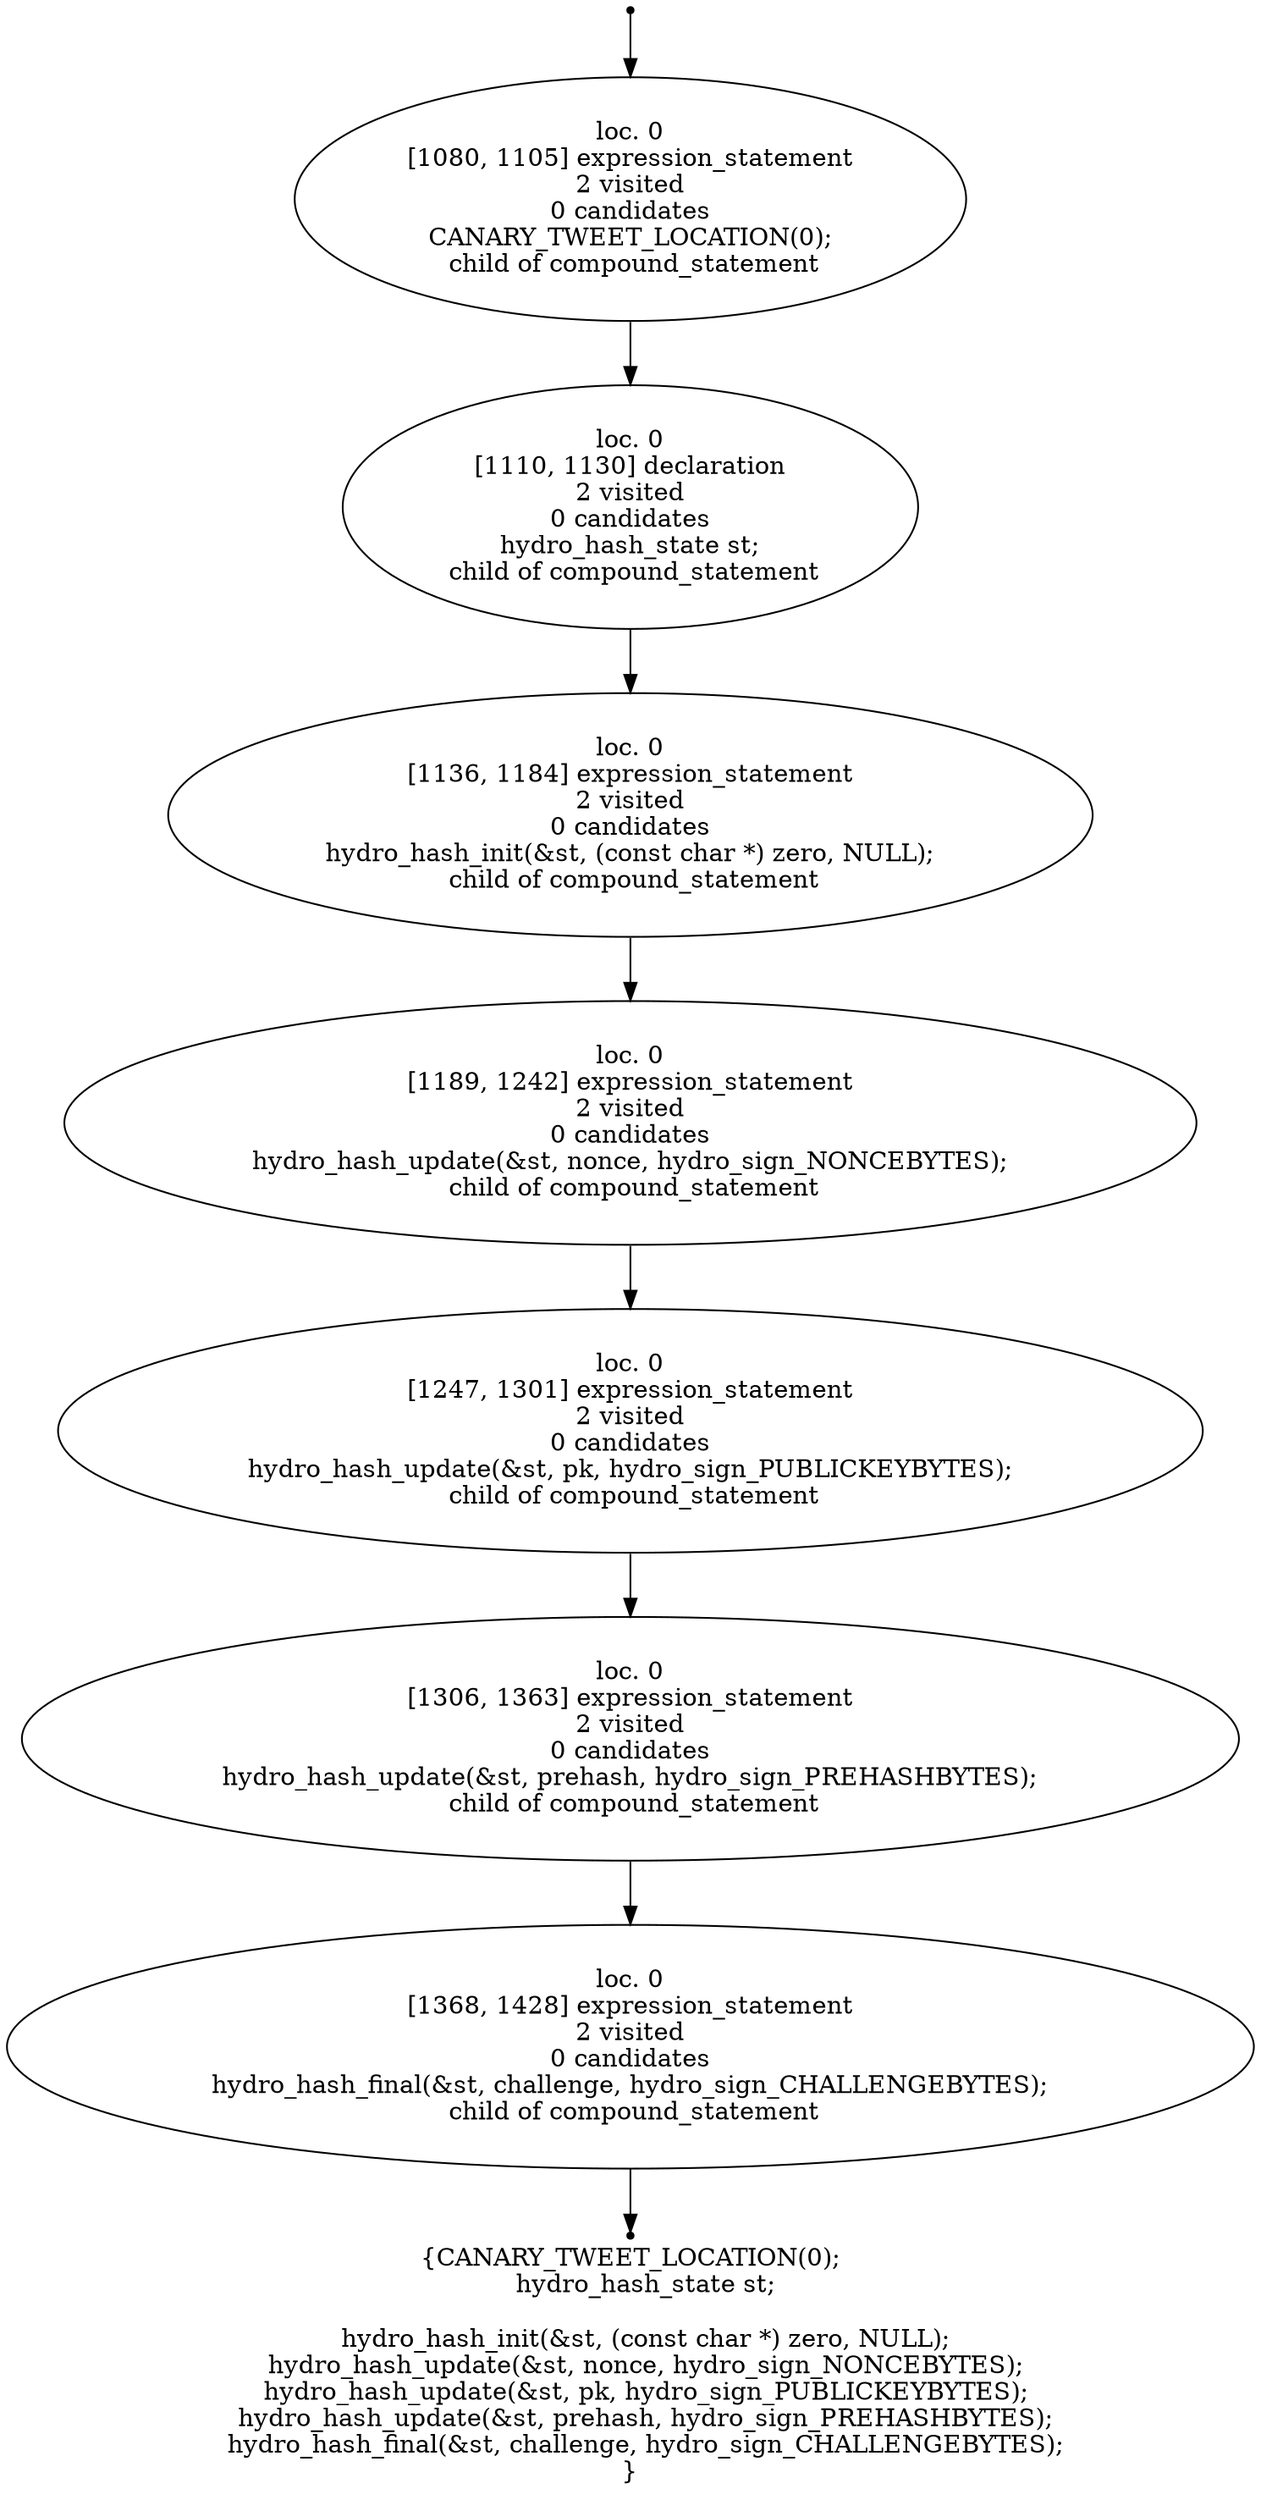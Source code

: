 digraph hydro_sign_challenge_localised_1 {
	initial [shape=point]
	initial -> "loc. 0
[1080, 1105] expression_statement
2 visited
0 candidates
 CANARY_TWEET_LOCATION(0); 
 child of compound_statement"
	final [shape=point]
	"loc. 0
[1368, 1428] expression_statement
2 visited
0 candidates
 hydro_hash_final(&st, challenge, hydro_sign_CHALLENGEBYTES); 
 child of compound_statement" -> final
	"loc. 0
[1080, 1105] expression_statement
2 visited
0 candidates
 CANARY_TWEET_LOCATION(0); 
 child of compound_statement"
	"loc. 0
[1080, 1105] expression_statement
2 visited
0 candidates
 CANARY_TWEET_LOCATION(0); 
 child of compound_statement" -> "loc. 0
[1110, 1130] declaration
2 visited
0 candidates
 hydro_hash_state st; 
 child of compound_statement"
	"loc. 0
[1110, 1130] declaration
2 visited
0 candidates
 hydro_hash_state st; 
 child of compound_statement"
	"loc. 0
[1110, 1130] declaration
2 visited
0 candidates
 hydro_hash_state st; 
 child of compound_statement" -> "loc. 0
[1136, 1184] expression_statement
2 visited
0 candidates
 hydro_hash_init(&st, (const char *) zero, NULL); 
 child of compound_statement"
	"loc. 0
[1136, 1184] expression_statement
2 visited
0 candidates
 hydro_hash_init(&st, (const char *) zero, NULL); 
 child of compound_statement"
	"loc. 0
[1136, 1184] expression_statement
2 visited
0 candidates
 hydro_hash_init(&st, (const char *) zero, NULL); 
 child of compound_statement" -> "loc. 0
[1189, 1242] expression_statement
2 visited
0 candidates
 hydro_hash_update(&st, nonce, hydro_sign_NONCEBYTES); 
 child of compound_statement"
	"loc. 0
[1189, 1242] expression_statement
2 visited
0 candidates
 hydro_hash_update(&st, nonce, hydro_sign_NONCEBYTES); 
 child of compound_statement"
	"loc. 0
[1189, 1242] expression_statement
2 visited
0 candidates
 hydro_hash_update(&st, nonce, hydro_sign_NONCEBYTES); 
 child of compound_statement" -> "loc. 0
[1247, 1301] expression_statement
2 visited
0 candidates
 hydro_hash_update(&st, pk, hydro_sign_PUBLICKEYBYTES); 
 child of compound_statement"
	"loc. 0
[1247, 1301] expression_statement
2 visited
0 candidates
 hydro_hash_update(&st, pk, hydro_sign_PUBLICKEYBYTES); 
 child of compound_statement"
	"loc. 0
[1247, 1301] expression_statement
2 visited
0 candidates
 hydro_hash_update(&st, pk, hydro_sign_PUBLICKEYBYTES); 
 child of compound_statement" -> "loc. 0
[1306, 1363] expression_statement
2 visited
0 candidates
 hydro_hash_update(&st, prehash, hydro_sign_PREHASHBYTES); 
 child of compound_statement"
	"loc. 0
[1306, 1363] expression_statement
2 visited
0 candidates
 hydro_hash_update(&st, prehash, hydro_sign_PREHASHBYTES); 
 child of compound_statement"
	"loc. 0
[1306, 1363] expression_statement
2 visited
0 candidates
 hydro_hash_update(&st, prehash, hydro_sign_PREHASHBYTES); 
 child of compound_statement" -> "loc. 0
[1368, 1428] expression_statement
2 visited
0 candidates
 hydro_hash_final(&st, challenge, hydro_sign_CHALLENGEBYTES); 
 child of compound_statement"
	"loc. 0
[1368, 1428] expression_statement
2 visited
0 candidates
 hydro_hash_final(&st, challenge, hydro_sign_CHALLENGEBYTES); 
 child of compound_statement"
	label="{CANARY_TWEET_LOCATION(0);
    hydro_hash_state st;

    hydro_hash_init(&st, (const char *) zero, NULL);
    hydro_hash_update(&st, nonce, hydro_sign_NONCEBYTES);
    hydro_hash_update(&st, pk, hydro_sign_PUBLICKEYBYTES);
    hydro_hash_update(&st, prehash, hydro_sign_PREHASHBYTES);
    hydro_hash_final(&st, challenge, hydro_sign_CHALLENGEBYTES);
}"
}
